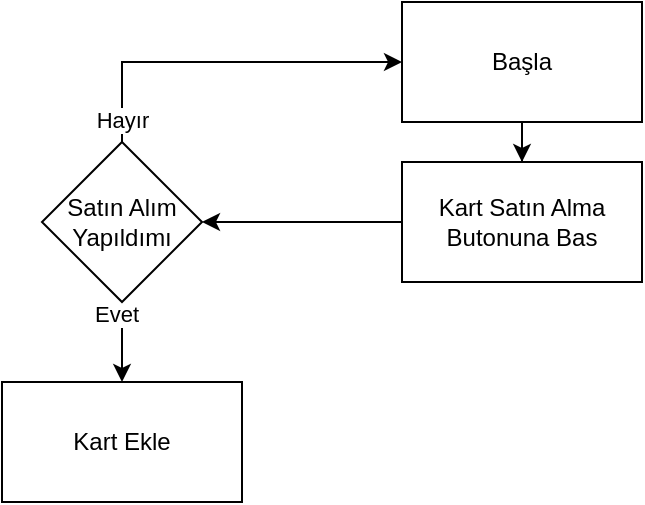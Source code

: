 <mxfile version="24.4.0" type="github">
  <diagram name="Sayfa -1" id="kKzHLGSKIOkIXO0F31tR">
    <mxGraphModel dx="1434" dy="738" grid="1" gridSize="10" guides="1" tooltips="1" connect="1" arrows="1" fold="1" page="1" pageScale="1" pageWidth="827" pageHeight="1169" math="0" shadow="0">
      <root>
        <mxCell id="0" />
        <mxCell id="1" parent="0" />
        <mxCell id="9pXXfi69la4mdvmXIPyO-3" value="" style="edgeStyle=orthogonalEdgeStyle;rounded=0;orthogonalLoop=1;jettySize=auto;html=1;" edge="1" parent="1" source="9pXXfi69la4mdvmXIPyO-1" target="9pXXfi69la4mdvmXIPyO-2">
          <mxGeometry relative="1" as="geometry" />
        </mxCell>
        <mxCell id="9pXXfi69la4mdvmXIPyO-1" value="Başla" style="rounded=0;whiteSpace=wrap;html=1;" vertex="1" parent="1">
          <mxGeometry x="354" y="10" width="120" height="60" as="geometry" />
        </mxCell>
        <mxCell id="9pXXfi69la4mdvmXIPyO-5" value="" style="edgeStyle=orthogonalEdgeStyle;rounded=0;orthogonalLoop=1;jettySize=auto;html=1;" edge="1" parent="1" source="9pXXfi69la4mdvmXIPyO-2" target="9pXXfi69la4mdvmXIPyO-4">
          <mxGeometry relative="1" as="geometry" />
        </mxCell>
        <mxCell id="9pXXfi69la4mdvmXIPyO-2" value="Kart Satın Alma Butonuna Bas" style="whiteSpace=wrap;html=1;rounded=0;" vertex="1" parent="1">
          <mxGeometry x="354" y="90" width="120" height="60" as="geometry" />
        </mxCell>
        <mxCell id="9pXXfi69la4mdvmXIPyO-7" value="" style="edgeStyle=orthogonalEdgeStyle;rounded=0;orthogonalLoop=1;jettySize=auto;html=1;entryX=0;entryY=0.5;entryDx=0;entryDy=0;" edge="1" parent="1" source="9pXXfi69la4mdvmXIPyO-4" target="9pXXfi69la4mdvmXIPyO-1">
          <mxGeometry relative="1" as="geometry">
            <mxPoint x="214" y="60" as="targetPoint" />
            <Array as="points">
              <mxPoint x="214" y="40" />
            </Array>
          </mxGeometry>
        </mxCell>
        <mxCell id="9pXXfi69la4mdvmXIPyO-8" value="Hayır" style="edgeLabel;html=1;align=center;verticalAlign=middle;resizable=0;points=[];" vertex="1" connectable="0" parent="9pXXfi69la4mdvmXIPyO-7">
          <mxGeometry x="-0.878" relative="1" as="geometry">
            <mxPoint as="offset" />
          </mxGeometry>
        </mxCell>
        <mxCell id="9pXXfi69la4mdvmXIPyO-10" value="" style="edgeStyle=orthogonalEdgeStyle;rounded=0;orthogonalLoop=1;jettySize=auto;html=1;" edge="1" parent="1" source="9pXXfi69la4mdvmXIPyO-4" target="9pXXfi69la4mdvmXIPyO-9">
          <mxGeometry relative="1" as="geometry" />
        </mxCell>
        <mxCell id="9pXXfi69la4mdvmXIPyO-11" value="Evet" style="edgeLabel;html=1;align=center;verticalAlign=middle;resizable=0;points=[];" vertex="1" connectable="0" parent="9pXXfi69la4mdvmXIPyO-10">
          <mxGeometry x="-0.733" y="-3" relative="1" as="geometry">
            <mxPoint as="offset" />
          </mxGeometry>
        </mxCell>
        <mxCell id="9pXXfi69la4mdvmXIPyO-4" value="Satın Alım Yapıldımı" style="rhombus;whiteSpace=wrap;html=1;rounded=0;" vertex="1" parent="1">
          <mxGeometry x="174" y="80" width="80" height="80" as="geometry" />
        </mxCell>
        <mxCell id="9pXXfi69la4mdvmXIPyO-9" value="Kart Ekle" style="whiteSpace=wrap;html=1;rounded=0;" vertex="1" parent="1">
          <mxGeometry x="154" y="200" width="120" height="60" as="geometry" />
        </mxCell>
      </root>
    </mxGraphModel>
  </diagram>
</mxfile>
